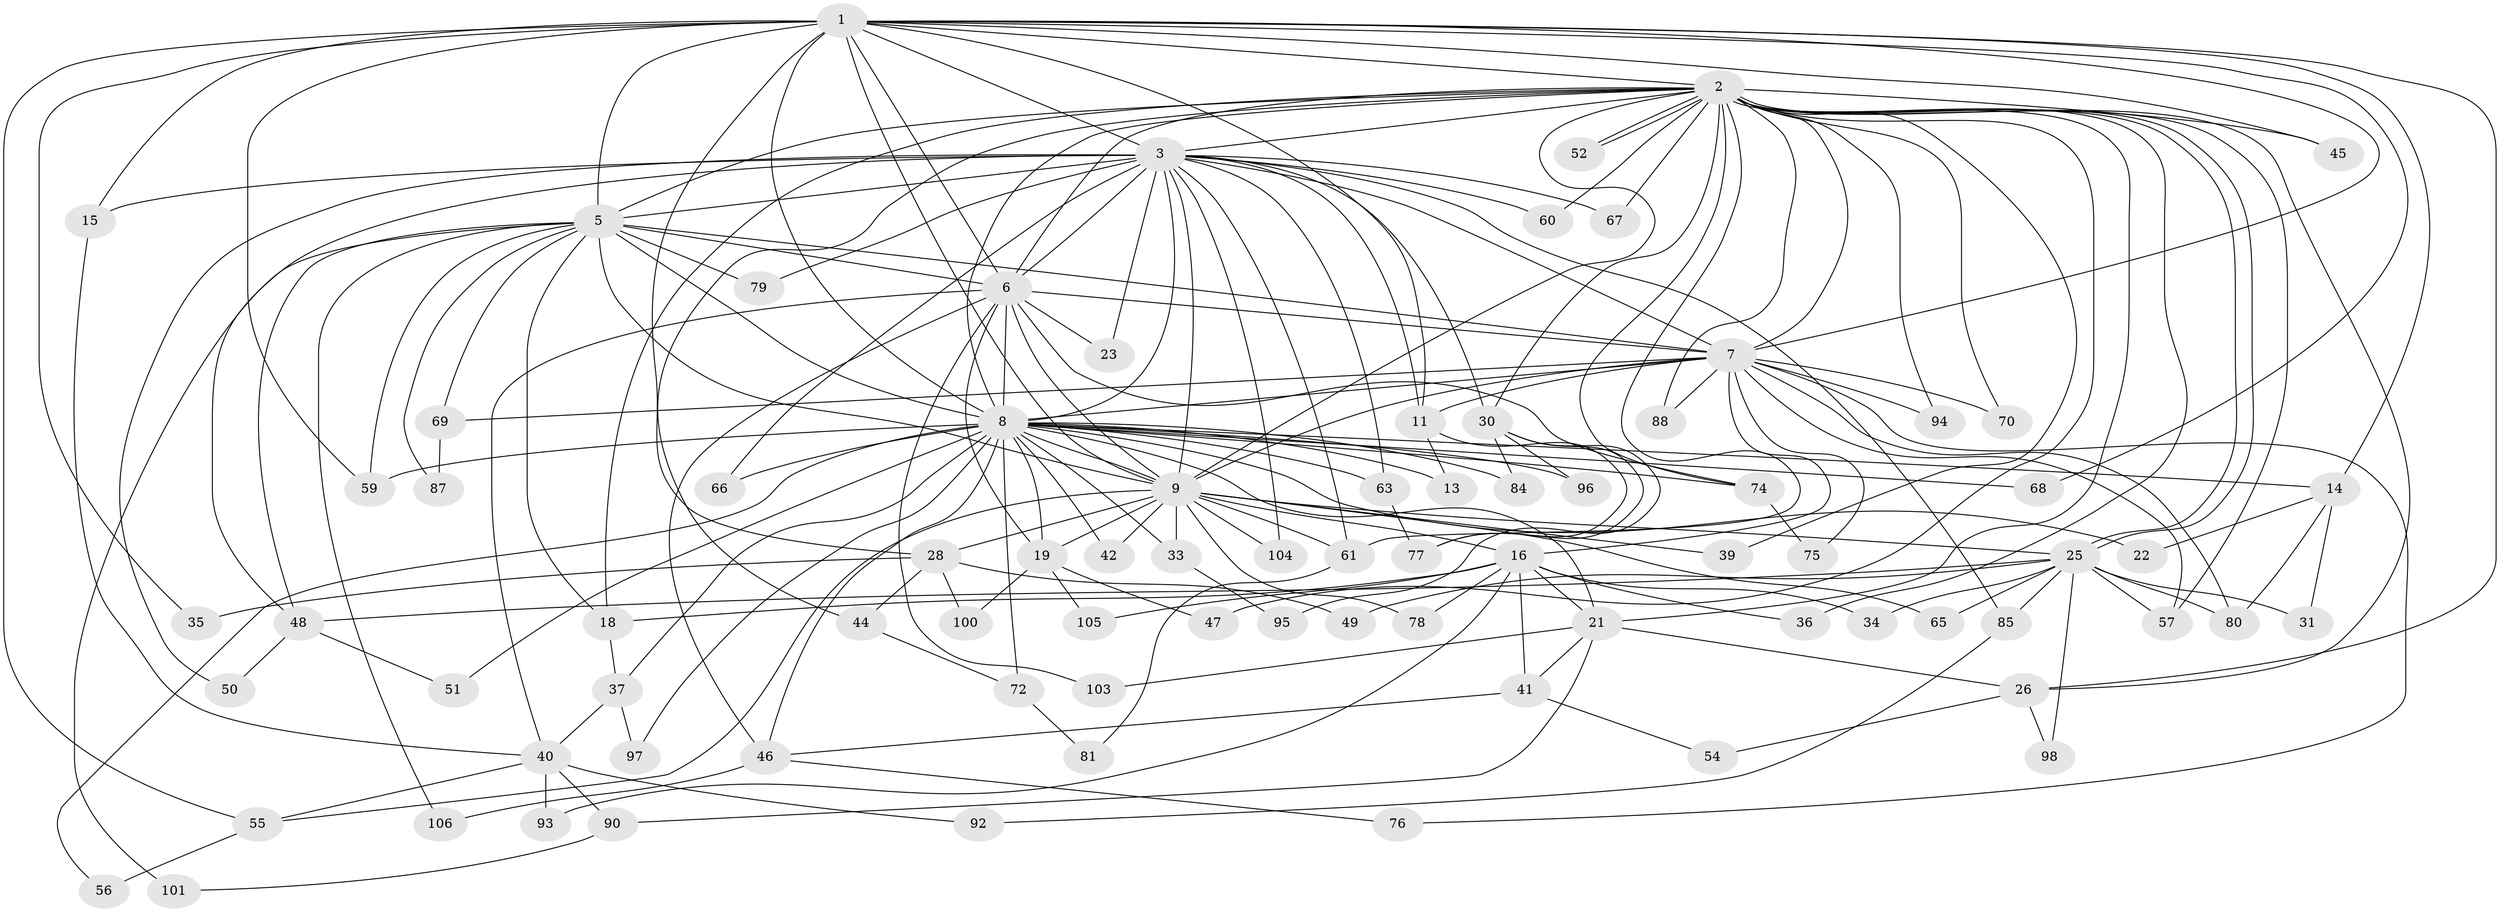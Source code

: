// Generated by graph-tools (version 1.1) at 2025/51/02/27/25 19:51:51]
// undirected, 82 vertices, 192 edges
graph export_dot {
graph [start="1"]
  node [color=gray90,style=filled];
  1 [super="+27"];
  2 [super="+32"];
  3 [super="+4"];
  5 [super="+12"];
  6 [super="+86"];
  7 [super="+20"];
  8 [super="+10"];
  9 [super="+99"];
  11 [super="+17"];
  13;
  14;
  15;
  16 [super="+29"];
  18 [super="+38"];
  19;
  21 [super="+24"];
  22;
  23;
  25 [super="+43"];
  26 [super="+58"];
  28;
  30;
  31;
  33;
  34;
  35;
  36 [super="+102"];
  37;
  39;
  40 [super="+82"];
  41;
  42;
  44;
  45;
  46 [super="+73"];
  47;
  48 [super="+53"];
  49;
  50;
  51;
  52;
  54;
  55 [super="+62"];
  56;
  57 [super="+64"];
  59 [super="+89"];
  60;
  61 [super="+71"];
  63;
  65;
  66;
  67;
  68;
  69;
  70;
  72;
  74 [super="+91"];
  75;
  76;
  77 [super="+83"];
  78;
  79;
  80 [super="+107"];
  81;
  84;
  85;
  87;
  88;
  90;
  92;
  93;
  94;
  95;
  96;
  97;
  98;
  100;
  101;
  103;
  104;
  105;
  106;
  1 -- 2;
  1 -- 3 [weight=2];
  1 -- 5;
  1 -- 6;
  1 -- 7;
  1 -- 8 [weight=3];
  1 -- 9;
  1 -- 14;
  1 -- 15;
  1 -- 28;
  1 -- 45;
  1 -- 68;
  1 -- 35;
  1 -- 55;
  1 -- 26;
  1 -- 11;
  1 -- 59;
  2 -- 3 [weight=2];
  2 -- 5 [weight=2];
  2 -- 6;
  2 -- 7;
  2 -- 8 [weight=2];
  2 -- 9;
  2 -- 18;
  2 -- 21;
  2 -- 25;
  2 -- 25;
  2 -- 26;
  2 -- 30;
  2 -- 36 [weight=2];
  2 -- 39;
  2 -- 44;
  2 -- 45;
  2 -- 47;
  2 -- 52;
  2 -- 52;
  2 -- 60;
  2 -- 61;
  2 -- 67;
  2 -- 70;
  2 -- 88;
  2 -- 94;
  2 -- 74;
  2 -- 57;
  3 -- 5 [weight=2];
  3 -- 6 [weight=2];
  3 -- 7 [weight=2];
  3 -- 8 [weight=4];
  3 -- 9 [weight=2];
  3 -- 15;
  3 -- 30;
  3 -- 48;
  3 -- 50;
  3 -- 60;
  3 -- 63;
  3 -- 66;
  3 -- 85;
  3 -- 67;
  3 -- 11;
  3 -- 104;
  3 -- 79;
  3 -- 23;
  3 -- 61;
  5 -- 6;
  5 -- 7 [weight=2];
  5 -- 8 [weight=2];
  5 -- 9;
  5 -- 59;
  5 -- 87;
  5 -- 101;
  5 -- 69;
  5 -- 106;
  5 -- 79;
  5 -- 48;
  5 -- 18;
  6 -- 7;
  6 -- 8 [weight=2];
  6 -- 9;
  6 -- 19;
  6 -- 23;
  6 -- 40;
  6 -- 46 [weight=2];
  6 -- 74;
  6 -- 103;
  7 -- 8 [weight=2];
  7 -- 9;
  7 -- 11;
  7 -- 16;
  7 -- 57;
  7 -- 69;
  7 -- 70;
  7 -- 75;
  7 -- 76;
  7 -- 80;
  7 -- 88;
  7 -- 94;
  8 -- 9 [weight=2];
  8 -- 13;
  8 -- 19;
  8 -- 21 [weight=2];
  8 -- 22;
  8 -- 33;
  8 -- 42;
  8 -- 46;
  8 -- 56;
  8 -- 66;
  8 -- 84;
  8 -- 68;
  8 -- 72;
  8 -- 74;
  8 -- 14;
  8 -- 96;
  8 -- 97;
  8 -- 37;
  8 -- 51;
  8 -- 59;
  8 -- 63;
  9 -- 16;
  9 -- 28;
  9 -- 33;
  9 -- 39;
  9 -- 42;
  9 -- 55;
  9 -- 65;
  9 -- 78;
  9 -- 104;
  9 -- 19;
  9 -- 25;
  9 -- 61;
  11 -- 13;
  11 -- 77;
  14 -- 22;
  14 -- 31;
  14 -- 80;
  15 -- 40;
  16 -- 18;
  16 -- 36;
  16 -- 105;
  16 -- 34;
  16 -- 21;
  16 -- 41;
  16 -- 93;
  16 -- 78;
  18 -- 37;
  19 -- 47;
  19 -- 100;
  19 -- 105;
  21 -- 26;
  21 -- 41;
  21 -- 90;
  21 -- 103;
  25 -- 31;
  25 -- 34;
  25 -- 57;
  25 -- 98;
  25 -- 48;
  25 -- 49;
  25 -- 65;
  25 -- 85;
  25 -- 80;
  26 -- 54;
  26 -- 98;
  28 -- 35;
  28 -- 44;
  28 -- 49;
  28 -- 100;
  30 -- 77;
  30 -- 84;
  30 -- 95;
  30 -- 96;
  33 -- 95;
  37 -- 97;
  37 -- 40;
  40 -- 55;
  40 -- 90;
  40 -- 92;
  40 -- 93;
  41 -- 54;
  41 -- 46;
  44 -- 72;
  46 -- 76;
  46 -- 106;
  48 -- 50;
  48 -- 51;
  55 -- 56;
  61 -- 81;
  63 -- 77;
  69 -- 87;
  72 -- 81;
  74 -- 75;
  85 -- 92;
  90 -- 101;
}
